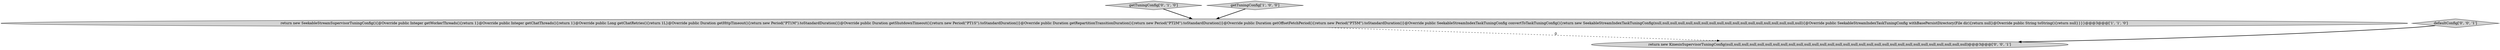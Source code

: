 digraph {
3 [style = filled, label = "return new KinesisSupervisorTuningConfig(null,null,null,null,null,null,null,null,null,null,null,null,null,null,null,null,null,null,null,null,null,null,null,null,null,null,null,null,null,null,null)@@@3@@@['0', '0', '1']", fillcolor = lightgray, shape = ellipse image = "AAA0AAABBB3BBB"];
2 [style = filled, label = "getTuningConfig['0', '1', '0']", fillcolor = lightgray, shape = diamond image = "AAA0AAABBB2BBB"];
0 [style = filled, label = "getTuningConfig['1', '0', '0']", fillcolor = lightgray, shape = diamond image = "AAA0AAABBB1BBB"];
1 [style = filled, label = "return new SeekableStreamSupervisorTuningConfig(){@Override public Integer getWorkerThreads(){return 1}@Override public Integer getChatThreads(){return 1}@Override public Long getChatRetries(){return 1L}@Override public Duration getHttpTimeout(){return new Period(\"PT1M\").toStandardDuration()}@Override public Duration getShutdownTimeout(){return new Period(\"PT1S\").toStandardDuration()}@Override public Duration getRepartitionTransitionDuration(){return new Period(\"PT2M\").toStandardDuration()}@Override public Duration getOffsetFetchPeriod(){return new Period(\"PT5M\").toStandardDuration()}@Override public SeekableStreamIndexTaskTuningConfig convertToTaskTuningConfig(){return new SeekableStreamIndexTaskTuningConfig(null,null,null,null,null,null,null,null,null,null,null,null,null,null,null,null,null,null,null){@Override public SeekableStreamIndexTaskTuningConfig withBasePersistDirectory(File dir){return null}@Override public String toString(){return null}}}}@@@3@@@['1', '1', '0']", fillcolor = lightgray, shape = ellipse image = "AAA0AAABBB1BBB"];
4 [style = filled, label = "defaultConfig['0', '0', '1']", fillcolor = lightgray, shape = diamond image = "AAA0AAABBB3BBB"];
1->3 [style = dashed, label="0"];
4->3 [style = bold, label=""];
2->1 [style = bold, label=""];
0->1 [style = bold, label=""];
}
